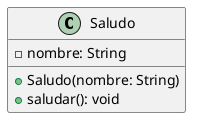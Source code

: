 @startuml

class Saludo {
    -nombre: String
    +Saludo(nombre: String)
    +saludar(): void
}

@enduml
